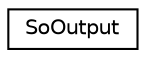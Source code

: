 digraph "Graphical Class Hierarchy"
{
 // LATEX_PDF_SIZE
  edge [fontname="Helvetica",fontsize="10",labelfontname="Helvetica",labelfontsize="10"];
  node [fontname="Helvetica",fontsize="10",shape=record];
  rankdir="LR";
  Node0 [label="SoOutput",height=0.2,width=0.4,color="black", fillcolor="white", style="filled",URL="$classSoOutput.html",tooltip="The SoOutput class is an abstraction of an output stream."];
}
